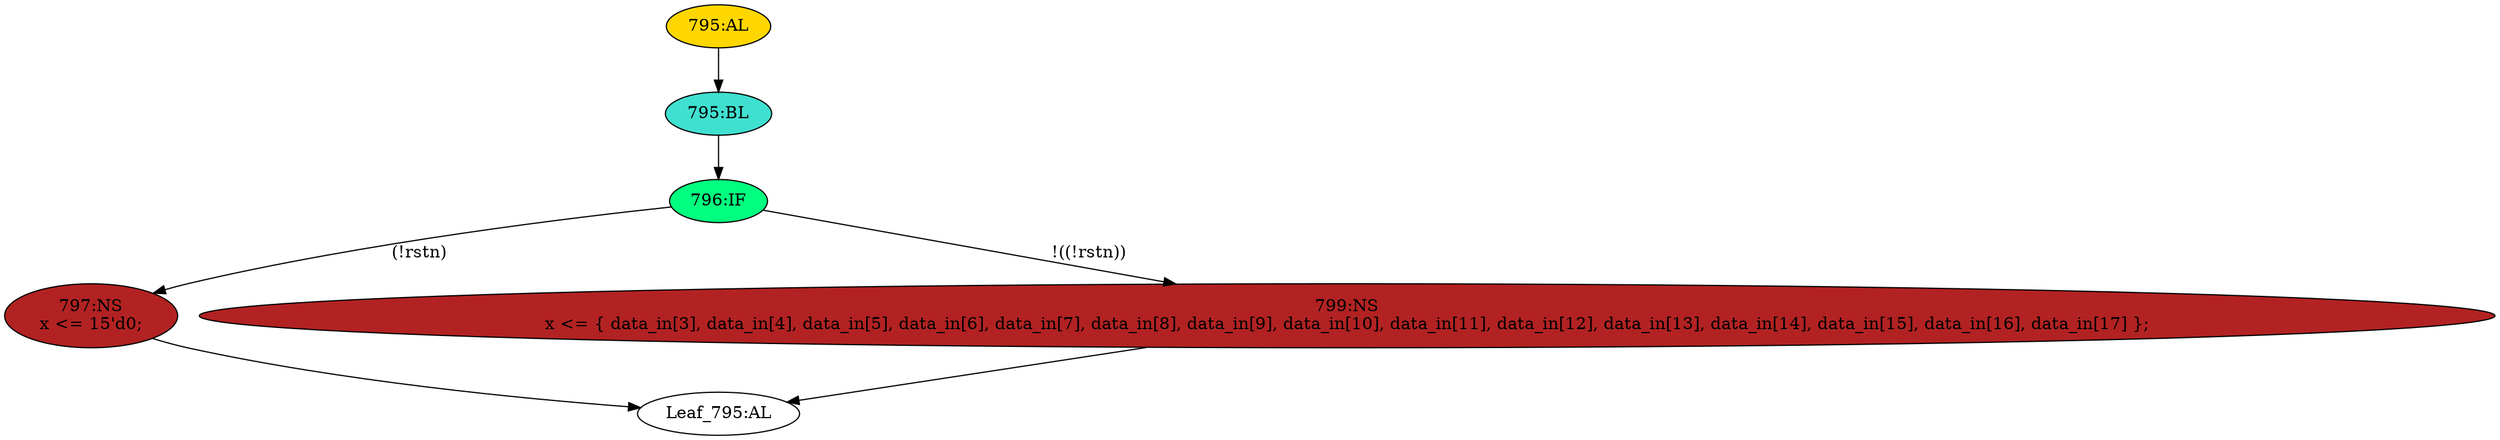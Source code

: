 strict digraph "" {
	node [label="\N"];
	"Leaf_795:AL"	 [def_var="['x']",
		label="Leaf_795:AL"];
	"797:NS"	 [ast="<pyverilog.vparser.ast.NonblockingSubstitution object at 0x7f4056d88dd0>",
		fillcolor=firebrick,
		label="797:NS
x <= 15'd0;",
		statements="[<pyverilog.vparser.ast.NonblockingSubstitution object at 0x7f4056d88dd0>]",
		style=filled,
		typ=NonblockingSubstitution];
	"797:NS" -> "Leaf_795:AL"	 [cond="[]",
		lineno=None];
	"795:BL"	 [ast="<pyverilog.vparser.ast.Block object at 0x7f4078513e90>",
		fillcolor=turquoise,
		label="795:BL",
		statements="[]",
		style=filled,
		typ=Block];
	"796:IF"	 [ast="<pyverilog.vparser.ast.IfStatement object at 0x7f4078513e50>",
		fillcolor=springgreen,
		label="796:IF",
		statements="[]",
		style=filled,
		typ=IfStatement];
	"795:BL" -> "796:IF"	 [cond="[]",
		lineno=None];
	"795:AL"	 [ast="<pyverilog.vparser.ast.Always object at 0x7f407858ab50>",
		clk_sens=True,
		fillcolor=gold,
		label="795:AL",
		sens="['clk']",
		statements="[]",
		style=filled,
		typ=Always,
		use_var="['rstn', 'data_in']"];
	"795:AL" -> "795:BL"	 [cond="[]",
		lineno=None];
	"796:IF" -> "797:NS"	 [cond="['rstn']",
		label="(!rstn)",
		lineno=796];
	"799:NS"	 [ast="<pyverilog.vparser.ast.NonblockingSubstitution object at 0x7f407837d4d0>",
		fillcolor=firebrick,
		label="799:NS
x <= { data_in[3], data_in[4], data_in[5], data_in[6], data_in[7], data_in[8], data_in[9], data_in[10], data_in[11], data_\
in[12], data_in[13], data_in[14], data_in[15], data_in[16], data_in[17] };",
		statements="[<pyverilog.vparser.ast.NonblockingSubstitution object at 0x7f407837d4d0>]",
		style=filled,
		typ=NonblockingSubstitution];
	"796:IF" -> "799:NS"	 [cond="['rstn']",
		label="!((!rstn))",
		lineno=796];
	"799:NS" -> "Leaf_795:AL"	 [cond="[]",
		lineno=None];
}
